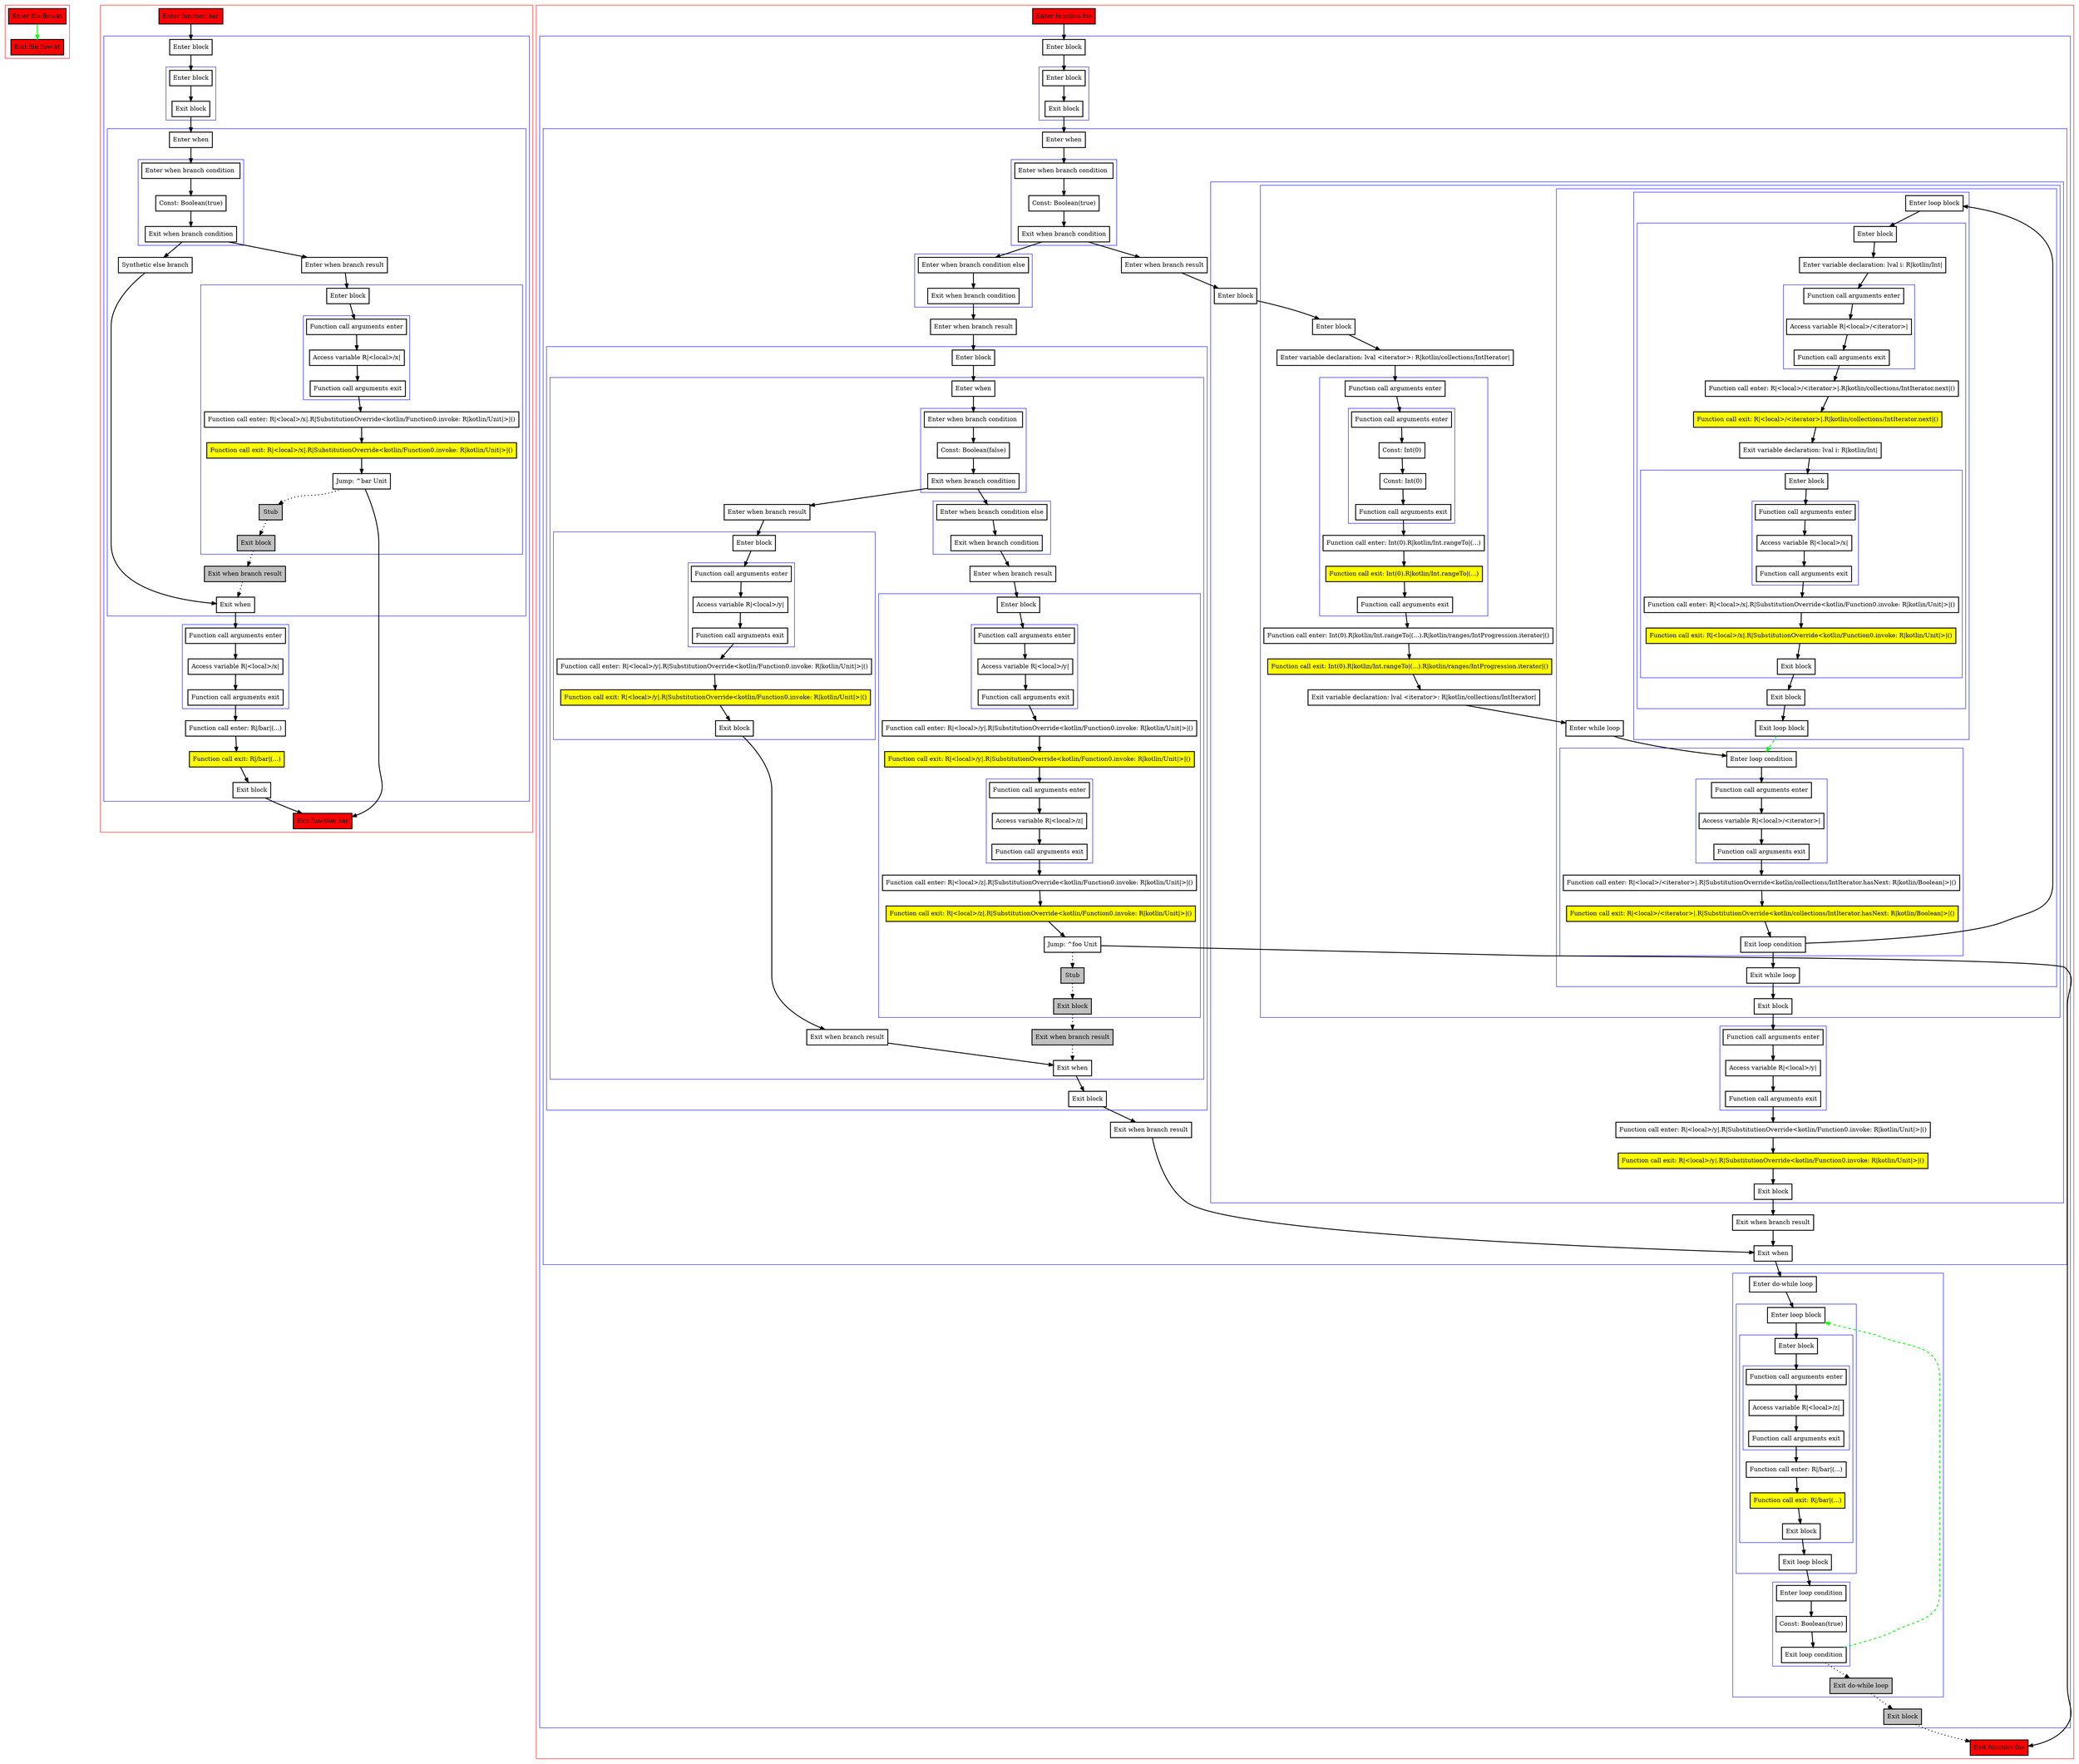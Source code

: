 digraph flow_kt {
    graph [nodesep=3]
    node [shape=box penwidth=2]
    edge [penwidth=2]

    subgraph cluster_0 {
        color=red
        0 [label="Enter file flow.kt" style="filled" fillcolor=red];
        1 [label="Exit file flow.kt" style="filled" fillcolor=red];
    }
    0 -> {1} [color=green];

    subgraph cluster_1 {
        color=red
        2 [label="Enter function bar" style="filled" fillcolor=red];
        subgraph cluster_2 {
            color=blue
            3 [label="Enter block"];
            subgraph cluster_3 {
                color=blue
                4 [label="Enter block"];
                5 [label="Exit block"];
            }
            subgraph cluster_4 {
                color=blue
                6 [label="Enter when"];
                subgraph cluster_5 {
                    color=blue
                    7 [label="Enter when branch condition "];
                    8 [label="Const: Boolean(true)"];
                    9 [label="Exit when branch condition"];
                }
                10 [label="Synthetic else branch"];
                11 [label="Enter when branch result"];
                subgraph cluster_6 {
                    color=blue
                    12 [label="Enter block"];
                    subgraph cluster_7 {
                        color=blue
                        13 [label="Function call arguments enter"];
                        14 [label="Access variable R|<local>/x|"];
                        15 [label="Function call arguments exit"];
                    }
                    16 [label="Function call enter: R|<local>/x|.R|SubstitutionOverride<kotlin/Function0.invoke: R|kotlin/Unit|>|()"];
                    17 [label="Function call exit: R|<local>/x|.R|SubstitutionOverride<kotlin/Function0.invoke: R|kotlin/Unit|>|()" style="filled" fillcolor=yellow];
                    18 [label="Jump: ^bar Unit"];
                    19 [label="Stub" style="filled" fillcolor=gray];
                    20 [label="Exit block" style="filled" fillcolor=gray];
                }
                21 [label="Exit when branch result" style="filled" fillcolor=gray];
                22 [label="Exit when"];
            }
            subgraph cluster_8 {
                color=blue
                23 [label="Function call arguments enter"];
                24 [label="Access variable R|<local>/x|"];
                25 [label="Function call arguments exit"];
            }
            26 [label="Function call enter: R|/bar|(...)"];
            27 [label="Function call exit: R|/bar|(...)" style="filled" fillcolor=yellow];
            28 [label="Exit block"];
        }
        29 [label="Exit function bar" style="filled" fillcolor=red];
    }
    2 -> {3};
    3 -> {4};
    4 -> {5};
    5 -> {6};
    6 -> {7};
    7 -> {8};
    8 -> {9};
    9 -> {10 11};
    10 -> {22};
    11 -> {12};
    12 -> {13};
    13 -> {14};
    14 -> {15};
    15 -> {16};
    16 -> {17};
    17 -> {18};
    18 -> {29};
    18 -> {19} [style=dotted];
    19 -> {20} [style=dotted];
    20 -> {21} [style=dotted];
    21 -> {22} [style=dotted];
    22 -> {23};
    23 -> {24};
    24 -> {25};
    25 -> {26};
    26 -> {27};
    27 -> {28};
    28 -> {29};

    subgraph cluster_9 {
        color=red
        30 [label="Enter function foo" style="filled" fillcolor=red];
        subgraph cluster_10 {
            color=blue
            31 [label="Enter block"];
            subgraph cluster_11 {
                color=blue
                32 [label="Enter block"];
                33 [label="Exit block"];
            }
            subgraph cluster_12 {
                color=blue
                34 [label="Enter when"];
                subgraph cluster_13 {
                    color=blue
                    35 [label="Enter when branch condition "];
                    36 [label="Const: Boolean(true)"];
                    37 [label="Exit when branch condition"];
                }
                subgraph cluster_14 {
                    color=blue
                    38 [label="Enter when branch condition else"];
                    39 [label="Exit when branch condition"];
                }
                40 [label="Enter when branch result"];
                subgraph cluster_15 {
                    color=blue
                    41 [label="Enter block"];
                    subgraph cluster_16 {
                        color=blue
                        42 [label="Enter when"];
                        subgraph cluster_17 {
                            color=blue
                            43 [label="Enter when branch condition "];
                            44 [label="Const: Boolean(false)"];
                            45 [label="Exit when branch condition"];
                        }
                        subgraph cluster_18 {
                            color=blue
                            46 [label="Enter when branch condition else"];
                            47 [label="Exit when branch condition"];
                        }
                        48 [label="Enter when branch result"];
                        subgraph cluster_19 {
                            color=blue
                            49 [label="Enter block"];
                            subgraph cluster_20 {
                                color=blue
                                50 [label="Function call arguments enter"];
                                51 [label="Access variable R|<local>/y|"];
                                52 [label="Function call arguments exit"];
                            }
                            53 [label="Function call enter: R|<local>/y|.R|SubstitutionOverride<kotlin/Function0.invoke: R|kotlin/Unit|>|()"];
                            54 [label="Function call exit: R|<local>/y|.R|SubstitutionOverride<kotlin/Function0.invoke: R|kotlin/Unit|>|()" style="filled" fillcolor=yellow];
                            subgraph cluster_21 {
                                color=blue
                                55 [label="Function call arguments enter"];
                                56 [label="Access variable R|<local>/z|"];
                                57 [label="Function call arguments exit"];
                            }
                            58 [label="Function call enter: R|<local>/z|.R|SubstitutionOverride<kotlin/Function0.invoke: R|kotlin/Unit|>|()"];
                            59 [label="Function call exit: R|<local>/z|.R|SubstitutionOverride<kotlin/Function0.invoke: R|kotlin/Unit|>|()" style="filled" fillcolor=yellow];
                            60 [label="Jump: ^foo Unit"];
                            61 [label="Stub" style="filled" fillcolor=gray];
                            62 [label="Exit block" style="filled" fillcolor=gray];
                        }
                        63 [label="Exit when branch result" style="filled" fillcolor=gray];
                        64 [label="Enter when branch result"];
                        subgraph cluster_22 {
                            color=blue
                            65 [label="Enter block"];
                            subgraph cluster_23 {
                                color=blue
                                66 [label="Function call arguments enter"];
                                67 [label="Access variable R|<local>/y|"];
                                68 [label="Function call arguments exit"];
                            }
                            69 [label="Function call enter: R|<local>/y|.R|SubstitutionOverride<kotlin/Function0.invoke: R|kotlin/Unit|>|()"];
                            70 [label="Function call exit: R|<local>/y|.R|SubstitutionOverride<kotlin/Function0.invoke: R|kotlin/Unit|>|()" style="filled" fillcolor=yellow];
                            71 [label="Exit block"];
                        }
                        72 [label="Exit when branch result"];
                        73 [label="Exit when"];
                    }
                    74 [label="Exit block"];
                }
                75 [label="Exit when branch result"];
                76 [label="Enter when branch result"];
                subgraph cluster_24 {
                    color=blue
                    77 [label="Enter block"];
                    subgraph cluster_25 {
                        color=blue
                        78 [label="Enter block"];
                        79 [label="Enter variable declaration: lval <iterator>: R|kotlin/collections/IntIterator|"];
                        subgraph cluster_26 {
                            color=blue
                            80 [label="Function call arguments enter"];
                            subgraph cluster_27 {
                                color=blue
                                81 [label="Function call arguments enter"];
                                82 [label="Const: Int(0)"];
                                83 [label="Const: Int(0)"];
                                84 [label="Function call arguments exit"];
                            }
                            85 [label="Function call enter: Int(0).R|kotlin/Int.rangeTo|(...)"];
                            86 [label="Function call exit: Int(0).R|kotlin/Int.rangeTo|(...)" style="filled" fillcolor=yellow];
                            87 [label="Function call arguments exit"];
                        }
                        88 [label="Function call enter: Int(0).R|kotlin/Int.rangeTo|(...).R|kotlin/ranges/IntProgression.iterator|()"];
                        89 [label="Function call exit: Int(0).R|kotlin/Int.rangeTo|(...).R|kotlin/ranges/IntProgression.iterator|()" style="filled" fillcolor=yellow];
                        90 [label="Exit variable declaration: lval <iterator>: R|kotlin/collections/IntIterator|"];
                        subgraph cluster_28 {
                            color=blue
                            91 [label="Enter while loop"];
                            subgraph cluster_29 {
                                color=blue
                                92 [label="Enter loop condition"];
                                subgraph cluster_30 {
                                    color=blue
                                    93 [label="Function call arguments enter"];
                                    94 [label="Access variable R|<local>/<iterator>|"];
                                    95 [label="Function call arguments exit"];
                                }
                                96 [label="Function call enter: R|<local>/<iterator>|.R|SubstitutionOverride<kotlin/collections/IntIterator.hasNext: R|kotlin/Boolean|>|()"];
                                97 [label="Function call exit: R|<local>/<iterator>|.R|SubstitutionOverride<kotlin/collections/IntIterator.hasNext: R|kotlin/Boolean|>|()" style="filled" fillcolor=yellow];
                                98 [label="Exit loop condition"];
                            }
                            subgraph cluster_31 {
                                color=blue
                                99 [label="Enter loop block"];
                                subgraph cluster_32 {
                                    color=blue
                                    100 [label="Enter block"];
                                    101 [label="Enter variable declaration: lval i: R|kotlin/Int|"];
                                    subgraph cluster_33 {
                                        color=blue
                                        102 [label="Function call arguments enter"];
                                        103 [label="Access variable R|<local>/<iterator>|"];
                                        104 [label="Function call arguments exit"];
                                    }
                                    105 [label="Function call enter: R|<local>/<iterator>|.R|kotlin/collections/IntIterator.next|()"];
                                    106 [label="Function call exit: R|<local>/<iterator>|.R|kotlin/collections/IntIterator.next|()" style="filled" fillcolor=yellow];
                                    107 [label="Exit variable declaration: lval i: R|kotlin/Int|"];
                                    subgraph cluster_34 {
                                        color=blue
                                        108 [label="Enter block"];
                                        subgraph cluster_35 {
                                            color=blue
                                            109 [label="Function call arguments enter"];
                                            110 [label="Access variable R|<local>/x|"];
                                            111 [label="Function call arguments exit"];
                                        }
                                        112 [label="Function call enter: R|<local>/x|.R|SubstitutionOverride<kotlin/Function0.invoke: R|kotlin/Unit|>|()"];
                                        113 [label="Function call exit: R|<local>/x|.R|SubstitutionOverride<kotlin/Function0.invoke: R|kotlin/Unit|>|()" style="filled" fillcolor=yellow];
                                        114 [label="Exit block"];
                                    }
                                    115 [label="Exit block"];
                                }
                                116 [label="Exit loop block"];
                            }
                            117 [label="Exit while loop"];
                        }
                        118 [label="Exit block"];
                    }
                    subgraph cluster_36 {
                        color=blue
                        119 [label="Function call arguments enter"];
                        120 [label="Access variable R|<local>/y|"];
                        121 [label="Function call arguments exit"];
                    }
                    122 [label="Function call enter: R|<local>/y|.R|SubstitutionOverride<kotlin/Function0.invoke: R|kotlin/Unit|>|()"];
                    123 [label="Function call exit: R|<local>/y|.R|SubstitutionOverride<kotlin/Function0.invoke: R|kotlin/Unit|>|()" style="filled" fillcolor=yellow];
                    124 [label="Exit block"];
                }
                125 [label="Exit when branch result"];
                126 [label="Exit when"];
            }
            subgraph cluster_37 {
                color=blue
                127 [label="Enter do-while loop"];
                subgraph cluster_38 {
                    color=blue
                    128 [label="Enter loop block"];
                    subgraph cluster_39 {
                        color=blue
                        129 [label="Enter block"];
                        subgraph cluster_40 {
                            color=blue
                            130 [label="Function call arguments enter"];
                            131 [label="Access variable R|<local>/z|"];
                            132 [label="Function call arguments exit"];
                        }
                        133 [label="Function call enter: R|/bar|(...)"];
                        134 [label="Function call exit: R|/bar|(...)" style="filled" fillcolor=yellow];
                        135 [label="Exit block"];
                    }
                    136 [label="Exit loop block"];
                }
                subgraph cluster_41 {
                    color=blue
                    137 [label="Enter loop condition"];
                    138 [label="Const: Boolean(true)"];
                    139 [label="Exit loop condition"];
                }
                140 [label="Exit do-while loop" style="filled" fillcolor=gray];
            }
            141 [label="Exit block" style="filled" fillcolor=gray];
        }
        142 [label="Exit function foo" style="filled" fillcolor=red];
    }
    30 -> {31};
    31 -> {32};
    32 -> {33};
    33 -> {34};
    34 -> {35};
    35 -> {36};
    36 -> {37};
    37 -> {38 76};
    38 -> {39};
    39 -> {40};
    40 -> {41};
    41 -> {42};
    42 -> {43};
    43 -> {44};
    44 -> {45};
    45 -> {46 64};
    46 -> {47};
    47 -> {48};
    48 -> {49};
    49 -> {50};
    50 -> {51};
    51 -> {52};
    52 -> {53};
    53 -> {54};
    54 -> {55};
    55 -> {56};
    56 -> {57};
    57 -> {58};
    58 -> {59};
    59 -> {60};
    60 -> {142};
    60 -> {61} [style=dotted];
    61 -> {62} [style=dotted];
    62 -> {63} [style=dotted];
    63 -> {73} [style=dotted];
    64 -> {65};
    65 -> {66};
    66 -> {67};
    67 -> {68};
    68 -> {69};
    69 -> {70};
    70 -> {71};
    71 -> {72};
    72 -> {73};
    73 -> {74};
    74 -> {75};
    75 -> {126};
    76 -> {77};
    77 -> {78};
    78 -> {79};
    79 -> {80};
    80 -> {81};
    81 -> {82};
    82 -> {83};
    83 -> {84};
    84 -> {85};
    85 -> {86};
    86 -> {87};
    87 -> {88};
    88 -> {89};
    89 -> {90};
    90 -> {91};
    91 -> {92};
    92 -> {93};
    93 -> {94};
    94 -> {95};
    95 -> {96};
    96 -> {97};
    97 -> {98};
    98 -> {99 117};
    99 -> {100};
    100 -> {101};
    101 -> {102};
    102 -> {103};
    103 -> {104};
    104 -> {105};
    105 -> {106};
    106 -> {107};
    107 -> {108};
    108 -> {109};
    109 -> {110};
    110 -> {111};
    111 -> {112};
    112 -> {113};
    113 -> {114};
    114 -> {115};
    115 -> {116};
    116 -> {92} [color=green style=dashed];
    117 -> {118};
    118 -> {119};
    119 -> {120};
    120 -> {121};
    121 -> {122};
    122 -> {123};
    123 -> {124};
    124 -> {125};
    125 -> {126};
    126 -> {127};
    127 -> {128};
    128 -> {129};
    129 -> {130};
    130 -> {131};
    131 -> {132};
    132 -> {133};
    133 -> {134};
    134 -> {135};
    135 -> {136};
    136 -> {137};
    137 -> {138};
    138 -> {139};
    139 -> {128} [color=green style=dashed];
    139 -> {140} [style=dotted];
    140 -> {141} [style=dotted];
    141 -> {142} [style=dotted];

}
